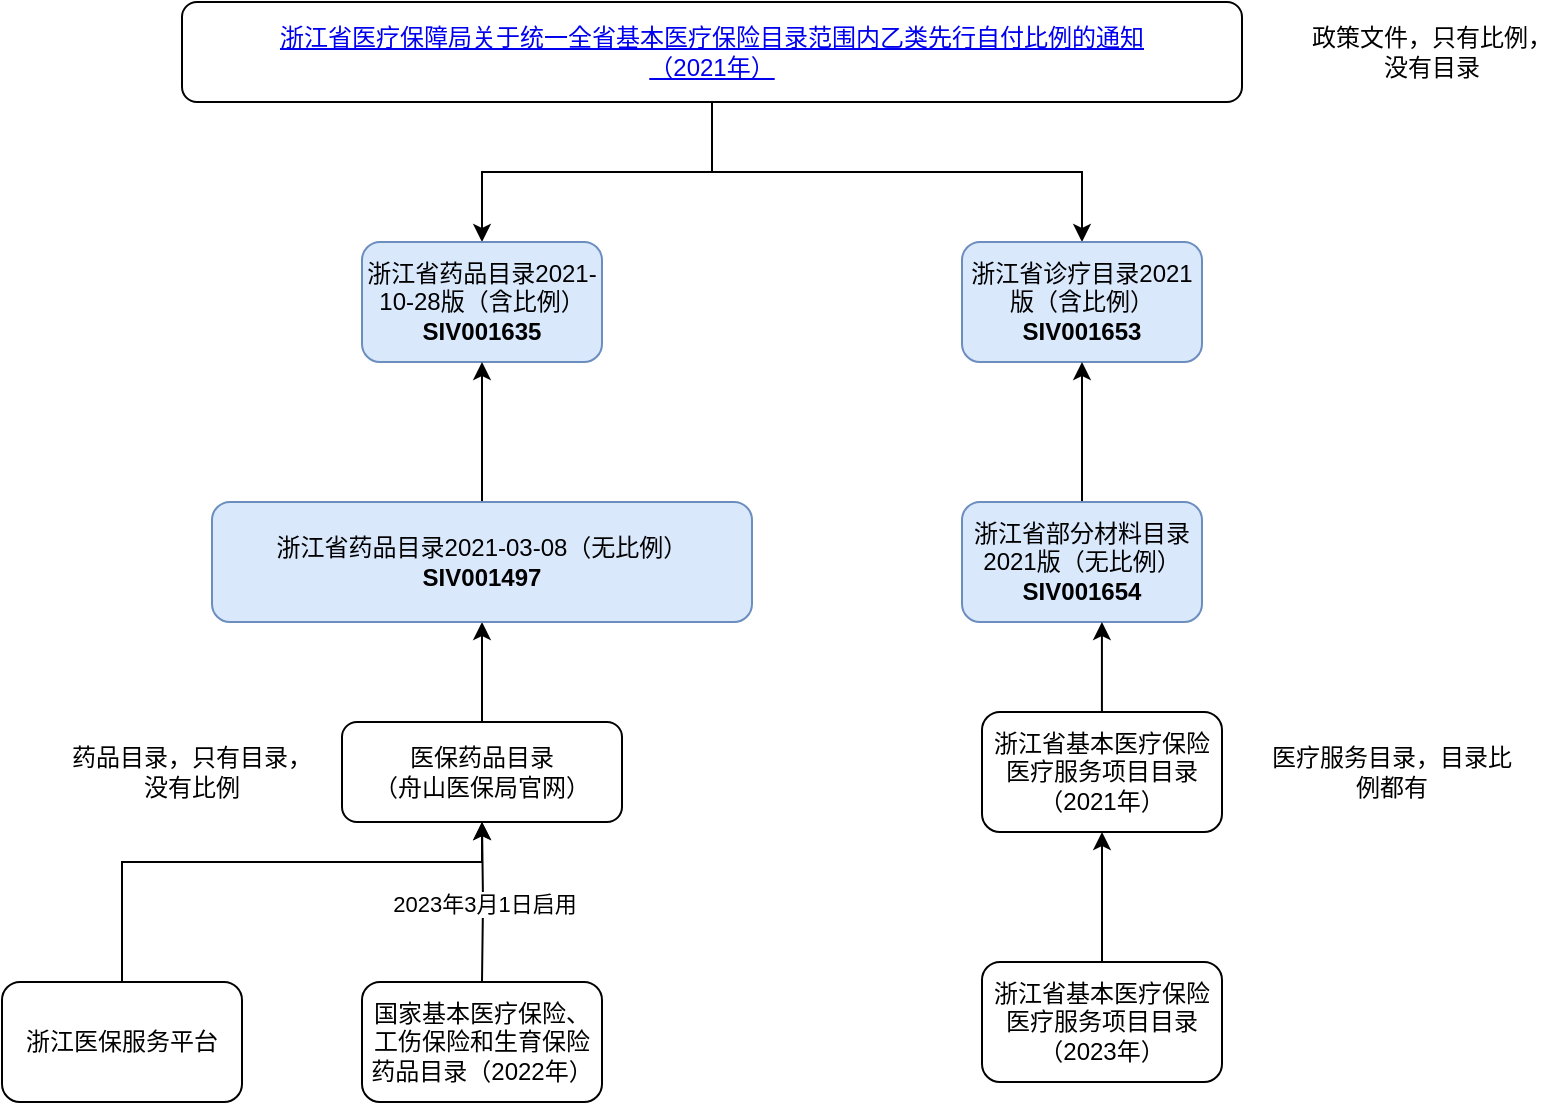 <mxfile version="23.0.2" type="github">
  <diagram name="Page-1" id="BYAd6YRiUkzF32hPVrgd">
    <mxGraphModel dx="2924" dy="1146" grid="1" gridSize="10" guides="1" tooltips="1" connect="1" arrows="1" fold="1" page="1" pageScale="1" pageWidth="850" pageHeight="1100" math="0" shadow="0">
      <root>
        <mxCell id="0" />
        <mxCell id="1" parent="0" />
        <mxCell id="m9JA2agfg_9Ffgb6oEko-12" style="edgeStyle=orthogonalEdgeStyle;rounded=0;orthogonalLoop=1;jettySize=auto;html=1;entryX=0.5;entryY=0;entryDx=0;entryDy=0;" parent="1" source="m9JA2agfg_9Ffgb6oEko-3" target="m9JA2agfg_9Ffgb6oEko-5" edge="1">
          <mxGeometry relative="1" as="geometry" />
        </mxCell>
        <mxCell id="m9JA2agfg_9Ffgb6oEko-15" style="edgeStyle=orthogonalEdgeStyle;rounded=0;orthogonalLoop=1;jettySize=auto;html=1;entryX=0.5;entryY=0;entryDx=0;entryDy=0;" parent="1" source="m9JA2agfg_9Ffgb6oEko-3" target="m9JA2agfg_9Ffgb6oEko-6" edge="1">
          <mxGeometry relative="1" as="geometry" />
        </mxCell>
        <mxCell id="m9JA2agfg_9Ffgb6oEko-3" value="&lt;a href=&quot;http://ybj.zj.gov.cn/art/2021/11/29/art_1229262886_58828981.html&quot;&gt;浙江省医疗保障局关于统一全省基本医疗保险目录范围内乙类先行自付比例的通知&lt;br&gt;（2021年）&lt;/a&gt;" style="rounded=1;whiteSpace=wrap;html=1;" parent="1" vertex="1">
          <mxGeometry x="50" y="50" width="530" height="50" as="geometry" />
        </mxCell>
        <mxCell id="m9JA2agfg_9Ffgb6oEko-5" value="浙江省药品目录2021-10-28版（含比例）&lt;br&gt;&lt;b&gt;SIV001635&lt;/b&gt;" style="rounded=1;whiteSpace=wrap;html=1;fillColor=#dae8fc;strokeColor=#6c8ebf;" parent="1" vertex="1">
          <mxGeometry x="140" y="170" width="120" height="60" as="geometry" />
        </mxCell>
        <mxCell id="m9JA2agfg_9Ffgb6oEko-6" value="浙江省诊疗目录2021版（含比例）&lt;br&gt;&lt;b&gt;SIV001653&lt;/b&gt;" style="rounded=1;whiteSpace=wrap;html=1;fillColor=#dae8fc;strokeColor=#6c8ebf;" parent="1" vertex="1">
          <mxGeometry x="440" y="170" width="120" height="60" as="geometry" />
        </mxCell>
        <mxCell id="m9JA2agfg_9Ffgb6oEko-7" value="政策文件，只有比例，没有目录" style="text;html=1;strokeColor=none;fillColor=none;align=center;verticalAlign=middle;whiteSpace=wrap;rounded=0;" parent="1" vertex="1">
          <mxGeometry x="610" y="60" width="130" height="30" as="geometry" />
        </mxCell>
        <mxCell id="m9JA2agfg_9Ffgb6oEko-13" style="edgeStyle=orthogonalEdgeStyle;rounded=0;orthogonalLoop=1;jettySize=auto;html=1;" parent="1" source="m9JA2agfg_9Ffgb6oEko-8" target="m9JA2agfg_9Ffgb6oEko-11" edge="1">
          <mxGeometry relative="1" as="geometry" />
        </mxCell>
        <mxCell id="m9JA2agfg_9Ffgb6oEko-8" value="医保药品目录&lt;br&gt;（舟山医保局官网）" style="rounded=1;whiteSpace=wrap;html=1;" parent="1" vertex="1">
          <mxGeometry x="130" y="410" width="140" height="50" as="geometry" />
        </mxCell>
        <mxCell id="m9JA2agfg_9Ffgb6oEko-9" value="药品目录，只有目录，没有比例" style="text;html=1;strokeColor=none;fillColor=none;align=center;verticalAlign=middle;whiteSpace=wrap;rounded=0;" parent="1" vertex="1">
          <mxGeometry x="-10" y="420" width="130" height="30" as="geometry" />
        </mxCell>
        <mxCell id="m9JA2agfg_9Ffgb6oEko-14" style="edgeStyle=orthogonalEdgeStyle;rounded=0;orthogonalLoop=1;jettySize=auto;html=1;entryX=0.5;entryY=1;entryDx=0;entryDy=0;" parent="1" source="m9JA2agfg_9Ffgb6oEko-11" target="m9JA2agfg_9Ffgb6oEko-5" edge="1">
          <mxGeometry relative="1" as="geometry" />
        </mxCell>
        <mxCell id="m9JA2agfg_9Ffgb6oEko-11" value="浙江省药品目录2021-03-08（无比例）&lt;br&gt;&lt;div&gt;&lt;b&gt;SIV001497&lt;/b&gt;&lt;/div&gt;" style="rounded=1;whiteSpace=wrap;html=1;fillColor=#dae8fc;strokeColor=#6c8ebf;" parent="1" vertex="1">
          <mxGeometry x="65" y="300" width="270" height="60" as="geometry" />
        </mxCell>
        <mxCell id="m9JA2agfg_9Ffgb6oEko-16" value="浙江省基本医疗保险医疗服务项目目录（2021年）" style="rounded=1;whiteSpace=wrap;html=1;" parent="1" vertex="1">
          <mxGeometry x="450" y="405" width="120" height="60" as="geometry" />
        </mxCell>
        <mxCell id="m9JA2agfg_9Ffgb6oEko-21" style="edgeStyle=orthogonalEdgeStyle;rounded=0;orthogonalLoop=1;jettySize=auto;html=1;" parent="1" source="m9JA2agfg_9Ffgb6oEko-17" target="m9JA2agfg_9Ffgb6oEko-6" edge="1">
          <mxGeometry relative="1" as="geometry" />
        </mxCell>
        <mxCell id="m9JA2agfg_9Ffgb6oEko-17" value="浙江省部分材料目录2021版（无比例）&lt;br&gt;&lt;b&gt;SIV001654&lt;/b&gt;" style="rounded=1;whiteSpace=wrap;html=1;fillColor=#dae8fc;strokeColor=#6c8ebf;" parent="1" vertex="1">
          <mxGeometry x="440" y="300" width="120" height="60" as="geometry" />
        </mxCell>
        <mxCell id="m9JA2agfg_9Ffgb6oEko-19" style="edgeStyle=orthogonalEdgeStyle;rounded=0;orthogonalLoop=1;jettySize=auto;html=1;entryX=0.583;entryY=1;entryDx=0;entryDy=0;entryPerimeter=0;" parent="1" source="m9JA2agfg_9Ffgb6oEko-16" target="m9JA2agfg_9Ffgb6oEko-17" edge="1">
          <mxGeometry relative="1" as="geometry" />
        </mxCell>
        <mxCell id="m9JA2agfg_9Ffgb6oEko-20" value="医疗服务目录，目录比例都有" style="text;html=1;strokeColor=none;fillColor=none;align=center;verticalAlign=middle;whiteSpace=wrap;rounded=0;" parent="1" vertex="1">
          <mxGeometry x="590" y="420" width="130" height="30" as="geometry" />
        </mxCell>
        <mxCell id="m9JA2agfg_9Ffgb6oEko-24" style="edgeStyle=orthogonalEdgeStyle;rounded=0;orthogonalLoop=1;jettySize=auto;html=1;entryX=0.5;entryY=1;entryDx=0;entryDy=0;" parent="1" target="m9JA2agfg_9Ffgb6oEko-8" edge="1">
          <mxGeometry relative="1" as="geometry">
            <mxPoint x="200" y="540" as="sourcePoint" />
          </mxGeometry>
        </mxCell>
        <mxCell id="UEc5cqNhAxj1e3aGzfUv-5" value="2023年3月1日启用" style="edgeLabel;html=1;align=center;verticalAlign=middle;resizable=0;points=[];" vertex="1" connectable="0" parent="m9JA2agfg_9Ffgb6oEko-24">
          <mxGeometry x="0.205" y="-1" relative="1" as="geometry">
            <mxPoint y="9" as="offset" />
          </mxGeometry>
        </mxCell>
        <mxCell id="UEc5cqNhAxj1e3aGzfUv-2" style="edgeStyle=orthogonalEdgeStyle;rounded=0;orthogonalLoop=1;jettySize=auto;html=1;entryX=0.5;entryY=1;entryDx=0;entryDy=0;" edge="1" parent="1" source="UEc5cqNhAxj1e3aGzfUv-1" target="m9JA2agfg_9Ffgb6oEko-16">
          <mxGeometry relative="1" as="geometry" />
        </mxCell>
        <mxCell id="UEc5cqNhAxj1e3aGzfUv-1" value="浙江省基本医疗保险医疗服务项目目录（2023年）" style="rounded=1;whiteSpace=wrap;html=1;" vertex="1" parent="1">
          <mxGeometry x="450" y="530" width="120" height="60" as="geometry" />
        </mxCell>
        <mxCell id="UEc5cqNhAxj1e3aGzfUv-4" value="国家基本医疗保险、工伤保险和生育保险药品目录（2022年）" style="rounded=1;whiteSpace=wrap;html=1;" vertex="1" parent="1">
          <mxGeometry x="140" y="540" width="120" height="60" as="geometry" />
        </mxCell>
        <mxCell id="UEc5cqNhAxj1e3aGzfUv-7" style="edgeStyle=orthogonalEdgeStyle;rounded=0;orthogonalLoop=1;jettySize=auto;html=1;" edge="1" parent="1" source="UEc5cqNhAxj1e3aGzfUv-6" target="m9JA2agfg_9Ffgb6oEko-8">
          <mxGeometry relative="1" as="geometry">
            <Array as="points">
              <mxPoint x="20" y="480" />
              <mxPoint x="200" y="480" />
            </Array>
          </mxGeometry>
        </mxCell>
        <mxCell id="UEc5cqNhAxj1e3aGzfUv-6" value="浙江医保服务平台" style="rounded=1;whiteSpace=wrap;html=1;" vertex="1" parent="1">
          <mxGeometry x="-40" y="540" width="120" height="60" as="geometry" />
        </mxCell>
      </root>
    </mxGraphModel>
  </diagram>
</mxfile>
